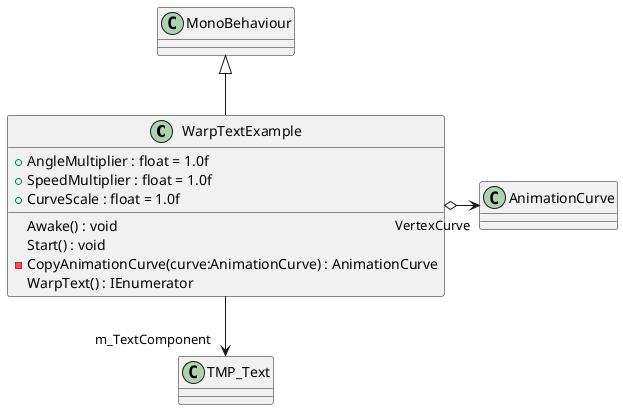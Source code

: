 @startuml
class WarpTextExample {
    + AngleMultiplier : float = 1.0f
    + SpeedMultiplier : float = 1.0f
    + CurveScale : float = 1.0f
    Awake() : void
    Start() : void
    - CopyAnimationCurve(curve:AnimationCurve) : AnimationCurve
    WarpText() : IEnumerator
}
MonoBehaviour <|-- WarpTextExample
WarpTextExample --> "m_TextComponent" TMP_Text
WarpTextExample o-> "VertexCurve" AnimationCurve
@enduml
